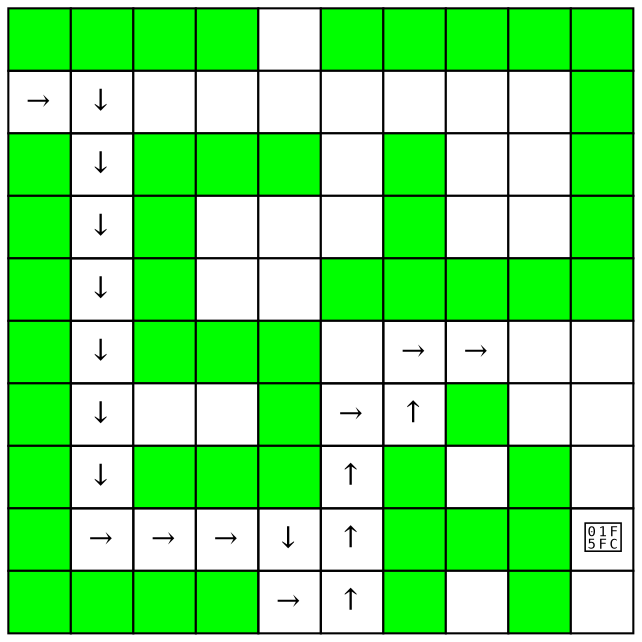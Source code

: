 digraph maze { 
Maze [shape=none, margin=0, label=< 
<table border="0" cellborder="1" cellspacing="0" cellpadding="0"> 
<tr> 
<td width="30" height="30" bgcolor="green"></td> 
<td width="30" height="30" bgcolor="green"></td> 
<td width="30" height="30" bgcolor="green"></td> 
<td width="30" height="30" bgcolor="green"></td> 
<td width="30" height="30" bgcolor="white"></td> 
<td width="30" height="30" bgcolor="green"></td> 
<td width="30" height="30" bgcolor="green"></td> 
<td width="30" height="30" bgcolor="green"></td> 
<td width="30" height="30" bgcolor="green"></td> 
<td width="30" height="30" bgcolor="green"></td> 
</tr> 
<tr> 
<td width="30" height="30">&#x2192;</td> 
<td width="30" height="30">&#x2193;</td> 
<td width="30" height="30" bgcolor="white"></td> 
<td width="30" height="30" bgcolor="white"></td> 
<td width="30" height="30" bgcolor="white"></td> 
<td width="30" height="30" bgcolor="white"></td> 
<td width="30" height="30" bgcolor="white"></td> 
<td width="30" height="30" bgcolor="white"></td> 
<td width="30" height="30" bgcolor="white"></td> 
<td width="30" height="30" bgcolor="green"></td> 
</tr> 
<tr> 
<td width="30" height="30" bgcolor="green"></td> 
<td width="30" height="30">&#x2193;</td> 
<td width="30" height="30" bgcolor="green"></td> 
<td width="30" height="30" bgcolor="green"></td> 
<td width="30" height="30" bgcolor="green"></td> 
<td width="30" height="30" bgcolor="white"></td> 
<td width="30" height="30" bgcolor="green"></td> 
<td width="30" height="30" bgcolor="white"></td> 
<td width="30" height="30" bgcolor="white"></td> 
<td width="30" height="30" bgcolor="green"></td> 
</tr> 
<tr> 
<td width="30" height="30" bgcolor="green"></td> 
<td width="30" height="30">&#x2193;</td> 
<td width="30" height="30" bgcolor="green"></td> 
<td width="30" height="30" bgcolor="white"></td> 
<td width="30" height="30" bgcolor="white"></td> 
<td width="30" height="30" bgcolor="white"></td> 
<td width="30" height="30" bgcolor="green"></td> 
<td width="30" height="30" bgcolor="white"></td> 
<td width="30" height="30" bgcolor="white"></td> 
<td width="30" height="30" bgcolor="green"></td> 
</tr> 
<tr> 
<td width="30" height="30" bgcolor="green"></td> 
<td width="30" height="30">&#x2193;</td> 
<td width="30" height="30" bgcolor="green"></td> 
<td width="30" height="30" bgcolor="white"></td> 
<td width="30" height="30" bgcolor="white"></td> 
<td width="30" height="30" bgcolor="green"></td> 
<td width="30" height="30" bgcolor="green"></td> 
<td width="30" height="30" bgcolor="green"></td> 
<td width="30" height="30" bgcolor="green"></td> 
<td width="30" height="30" bgcolor="green"></td> 
</tr> 
<tr> 
<td width="30" height="30" bgcolor="green"></td> 
<td width="30" height="30">&#x2193;</td> 
<td width="30" height="30" bgcolor="green"></td> 
<td width="30" height="30" bgcolor="green"></td> 
<td width="30" height="30" bgcolor="green"></td> 
<td width="30" height="30" bgcolor="white"></td> 
<td width="30" height="30">&#x2192;</td> 
<td width="30" height="30">&#x2192;</td> 
<td width="30" height="30" bgcolor="white"></td> 
<td width="30" height="30" bgcolor="white"></td> 
</tr> 
<tr> 
<td width="30" height="30" bgcolor="green"></td> 
<td width="30" height="30">&#x2193;</td> 
<td width="30" height="30" bgcolor="white"></td> 
<td width="30" height="30" bgcolor="white"></td> 
<td width="30" height="30" bgcolor="green"></td> 
<td width="30" height="30">&#x2192;</td> 
<td width="30" height="30">&#x2191;</td> 
<td width="30" height="30" bgcolor="green"></td> 
<td width="30" height="30" bgcolor="white"></td> 
<td width="30" height="30" bgcolor="white"></td> 
</tr> 
<tr> 
<td width="30" height="30" bgcolor="green"></td> 
<td width="30" height="30">&#x2193;</td> 
<td width="30" height="30" bgcolor="green"></td> 
<td width="30" height="30" bgcolor="green"></td> 
<td width="30" height="30" bgcolor="green"></td> 
<td width="30" height="30">&#x2191;</td> 
<td width="30" height="30" bgcolor="green"></td> 
<td width="30" height="30" bgcolor="white"></td> 
<td width="30" height="30" bgcolor="green"></td> 
<td width="30" height="30" bgcolor="white"></td> 
</tr> 
<tr> 
<td width="30" height="30" bgcolor="green"></td> 
<td width="30" height="30">&#x2192;</td> 
<td width="30" height="30">&#x2192;</td> 
<td width="30" height="30">&#x2192;</td> 
<td width="30" height="30">&#x2193;</td> 
<td width="30" height="30">&#x2191;</td> 
<td width="30" height="30" bgcolor="green"></td> 
<td width="30" height="30" bgcolor="green"></td> 
<td width="30" height="30" bgcolor="green"></td> 
<td width="30" height="30">&#128508;</td> 
</tr> 
<tr> 
<td width="30" height="30" bgcolor="green"></td> 
<td width="30" height="30" bgcolor="green"></td> 
<td width="30" height="30" bgcolor="green"></td> 
<td width="30" height="30" bgcolor="green"></td> 
<td width="30" height="30">&#x2192;</td> 
<td width="30" height="30">&#x2191;</td> 
<td width="30" height="30" bgcolor="green"></td> 
<td width="30" height="30" bgcolor="white"></td> 
<td width="30" height="30" bgcolor="green"></td> 
<td width="30" height="30" bgcolor="white"></td> 
</tr> 
</table> 
  >]; 
} 
